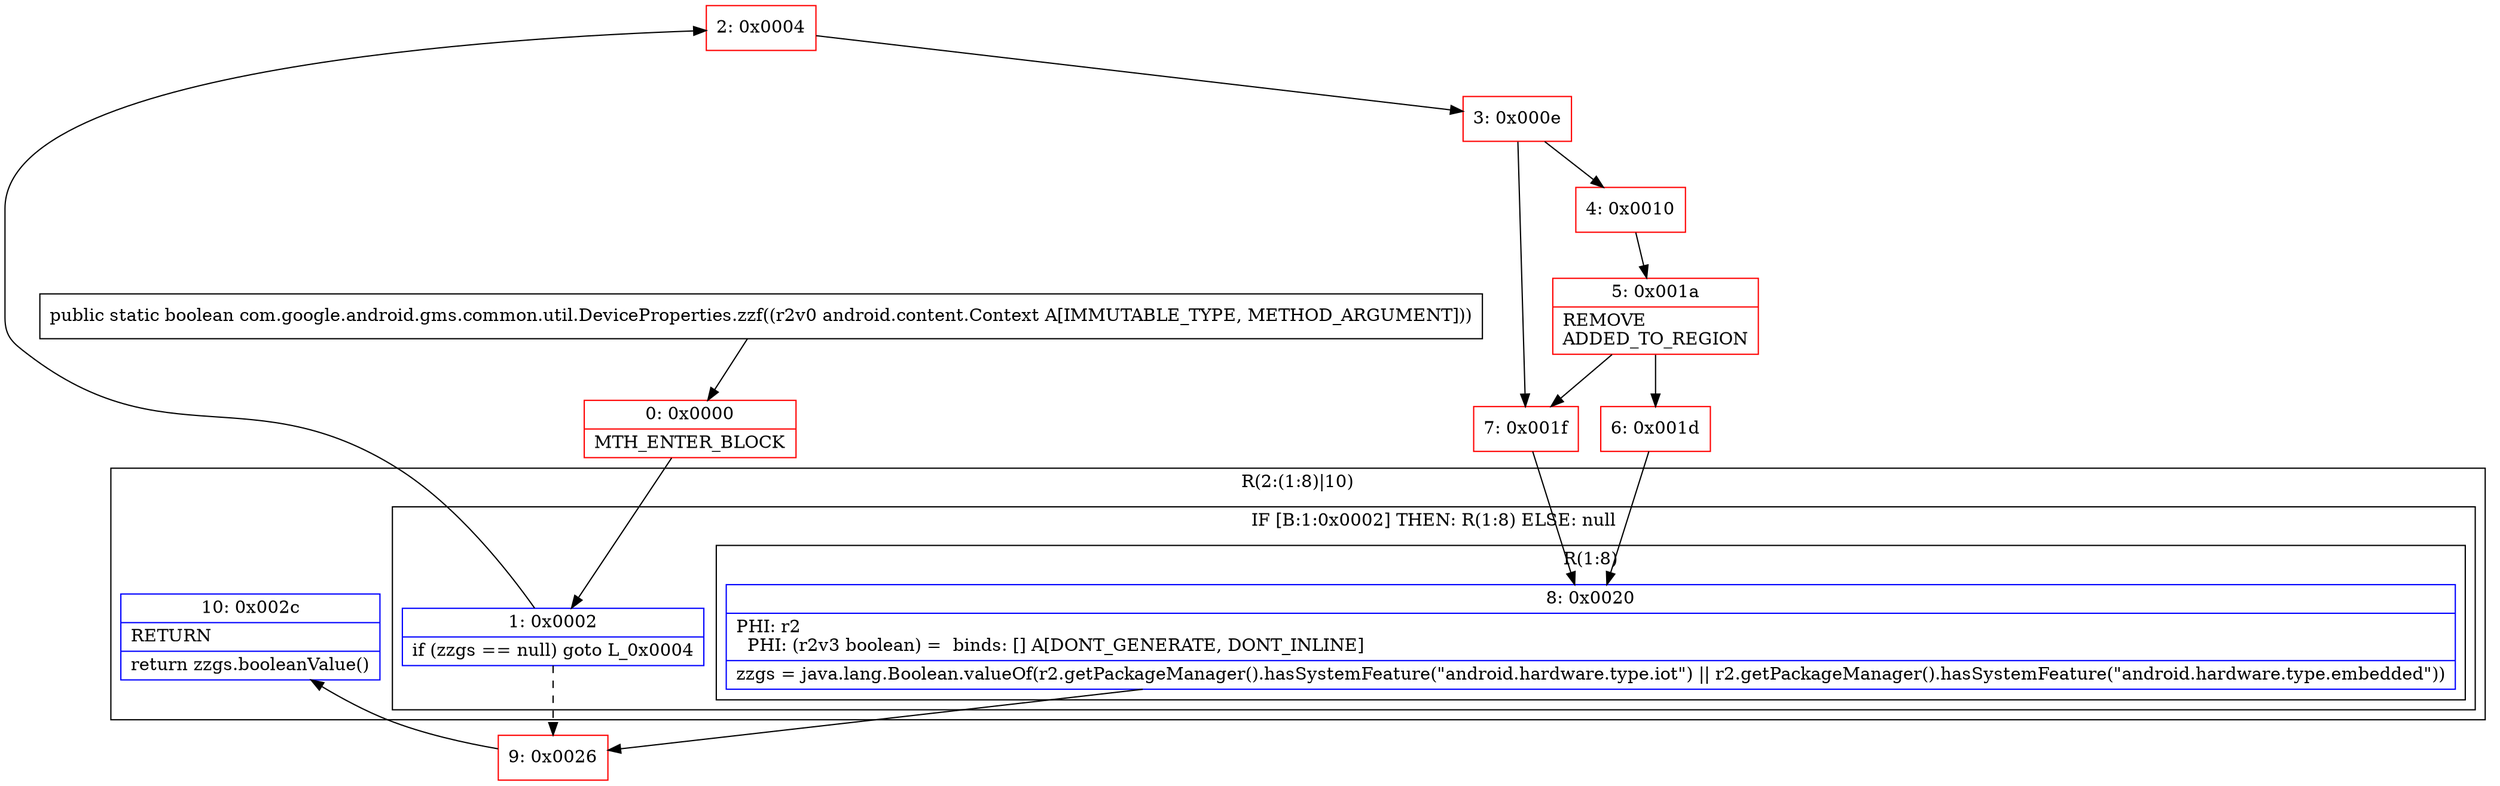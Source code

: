 digraph "CFG forcom.google.android.gms.common.util.DeviceProperties.zzf(Landroid\/content\/Context;)Z" {
subgraph cluster_Region_2134211382 {
label = "R(2:(1:8)|10)";
node [shape=record,color=blue];
subgraph cluster_IfRegion_177616190 {
label = "IF [B:1:0x0002] THEN: R(1:8) ELSE: null";
node [shape=record,color=blue];
Node_1 [shape=record,label="{1\:\ 0x0002|if (zzgs == null) goto L_0x0004\l}"];
subgraph cluster_Region_1817453677 {
label = "R(1:8)";
node [shape=record,color=blue];
Node_8 [shape=record,label="{8\:\ 0x0020|PHI: r2 \l  PHI: (r2v3 boolean) =  binds: [] A[DONT_GENERATE, DONT_INLINE]\l|zzgs = java.lang.Boolean.valueOf(r2.getPackageManager().hasSystemFeature(\"android.hardware.type.iot\") \|\| r2.getPackageManager().hasSystemFeature(\"android.hardware.type.embedded\"))\l}"];
}
}
Node_10 [shape=record,label="{10\:\ 0x002c|RETURN\l|return zzgs.booleanValue()\l}"];
}
Node_0 [shape=record,color=red,label="{0\:\ 0x0000|MTH_ENTER_BLOCK\l}"];
Node_2 [shape=record,color=red,label="{2\:\ 0x0004}"];
Node_3 [shape=record,color=red,label="{3\:\ 0x000e}"];
Node_4 [shape=record,color=red,label="{4\:\ 0x0010}"];
Node_5 [shape=record,color=red,label="{5\:\ 0x001a|REMOVE\lADDED_TO_REGION\l}"];
Node_6 [shape=record,color=red,label="{6\:\ 0x001d}"];
Node_7 [shape=record,color=red,label="{7\:\ 0x001f}"];
Node_9 [shape=record,color=red,label="{9\:\ 0x0026}"];
MethodNode[shape=record,label="{public static boolean com.google.android.gms.common.util.DeviceProperties.zzf((r2v0 android.content.Context A[IMMUTABLE_TYPE, METHOD_ARGUMENT])) }"];
MethodNode -> Node_0;
Node_1 -> Node_2;
Node_1 -> Node_9[style=dashed];
Node_8 -> Node_9;
Node_0 -> Node_1;
Node_2 -> Node_3;
Node_3 -> Node_4;
Node_3 -> Node_7;
Node_4 -> Node_5;
Node_5 -> Node_6;
Node_5 -> Node_7;
Node_6 -> Node_8;
Node_7 -> Node_8;
Node_9 -> Node_10;
}

